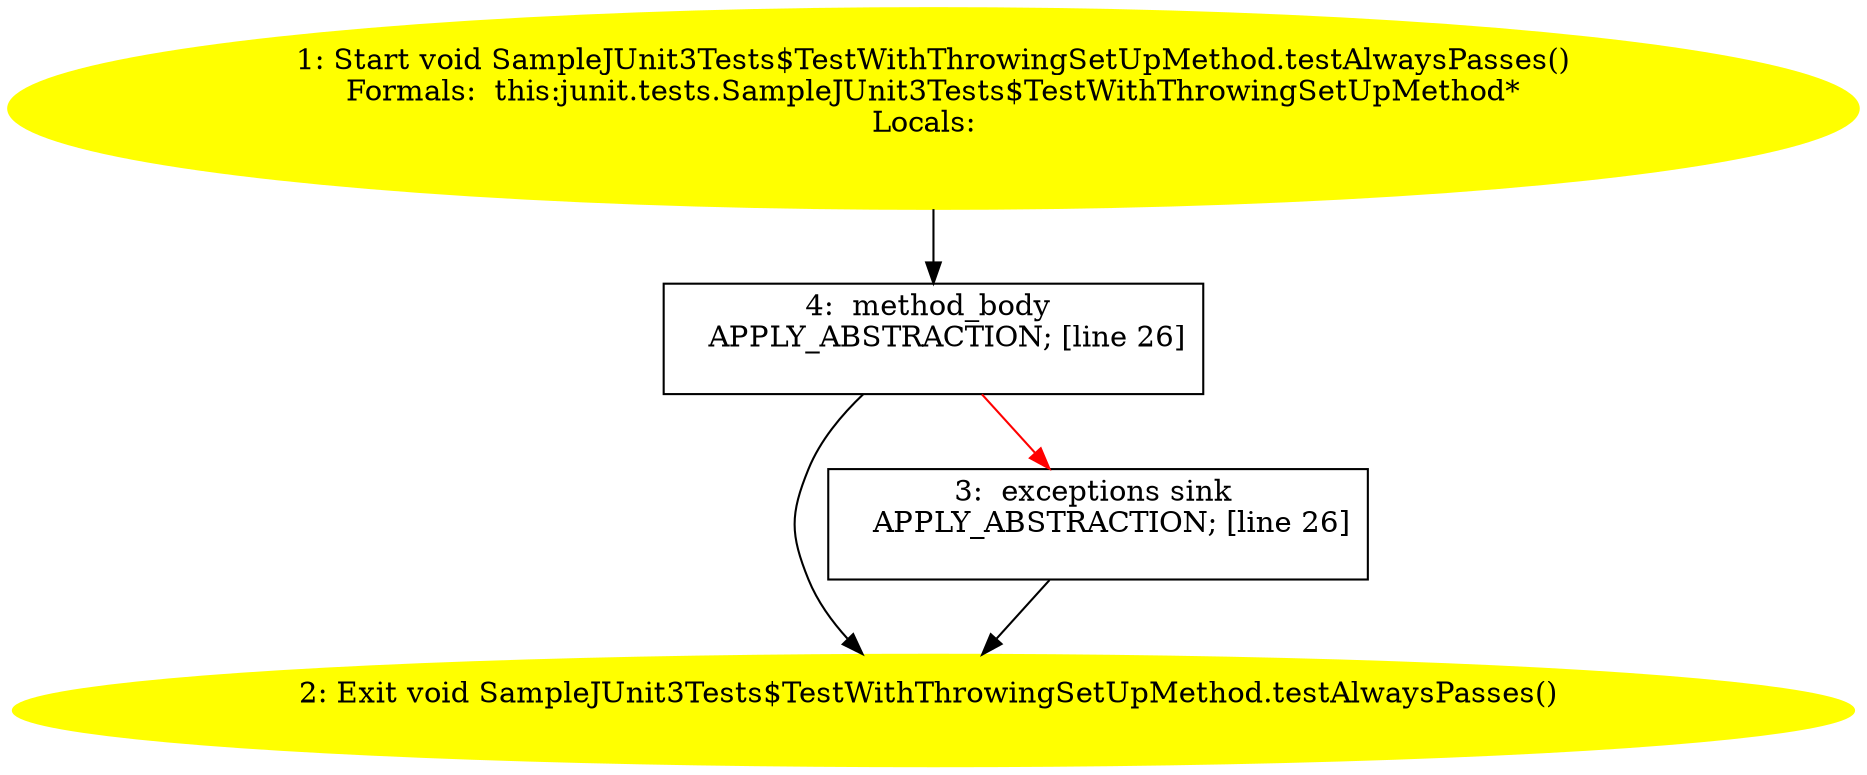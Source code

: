 /* @generated */
digraph cfg {
"junit.tests.SampleJUnit3Tests$TestWithThrowingSetUpMethod.testAlwaysPasses():void.9901e0ccd2d0a309fc5aef0fde049f2b_1" [label="1: Start void SampleJUnit3Tests$TestWithThrowingSetUpMethod.testAlwaysPasses()\nFormals:  this:junit.tests.SampleJUnit3Tests$TestWithThrowingSetUpMethod*\nLocals:  \n  " color=yellow style=filled]
	

	 "junit.tests.SampleJUnit3Tests$TestWithThrowingSetUpMethod.testAlwaysPasses():void.9901e0ccd2d0a309fc5aef0fde049f2b_1" -> "junit.tests.SampleJUnit3Tests$TestWithThrowingSetUpMethod.testAlwaysPasses():void.9901e0ccd2d0a309fc5aef0fde049f2b_4" ;
"junit.tests.SampleJUnit3Tests$TestWithThrowingSetUpMethod.testAlwaysPasses():void.9901e0ccd2d0a309fc5aef0fde049f2b_2" [label="2: Exit void SampleJUnit3Tests$TestWithThrowingSetUpMethod.testAlwaysPasses() \n  " color=yellow style=filled]
	

"junit.tests.SampleJUnit3Tests$TestWithThrowingSetUpMethod.testAlwaysPasses():void.9901e0ccd2d0a309fc5aef0fde049f2b_3" [label="3:  exceptions sink \n   APPLY_ABSTRACTION; [line 26]\n " shape="box"]
	

	 "junit.tests.SampleJUnit3Tests$TestWithThrowingSetUpMethod.testAlwaysPasses():void.9901e0ccd2d0a309fc5aef0fde049f2b_3" -> "junit.tests.SampleJUnit3Tests$TestWithThrowingSetUpMethod.testAlwaysPasses():void.9901e0ccd2d0a309fc5aef0fde049f2b_2" ;
"junit.tests.SampleJUnit3Tests$TestWithThrowingSetUpMethod.testAlwaysPasses():void.9901e0ccd2d0a309fc5aef0fde049f2b_4" [label="4:  method_body \n   APPLY_ABSTRACTION; [line 26]\n " shape="box"]
	

	 "junit.tests.SampleJUnit3Tests$TestWithThrowingSetUpMethod.testAlwaysPasses():void.9901e0ccd2d0a309fc5aef0fde049f2b_4" -> "junit.tests.SampleJUnit3Tests$TestWithThrowingSetUpMethod.testAlwaysPasses():void.9901e0ccd2d0a309fc5aef0fde049f2b_2" ;
	 "junit.tests.SampleJUnit3Tests$TestWithThrowingSetUpMethod.testAlwaysPasses():void.9901e0ccd2d0a309fc5aef0fde049f2b_4" -> "junit.tests.SampleJUnit3Tests$TestWithThrowingSetUpMethod.testAlwaysPasses():void.9901e0ccd2d0a309fc5aef0fde049f2b_3" [color="red" ];
}
